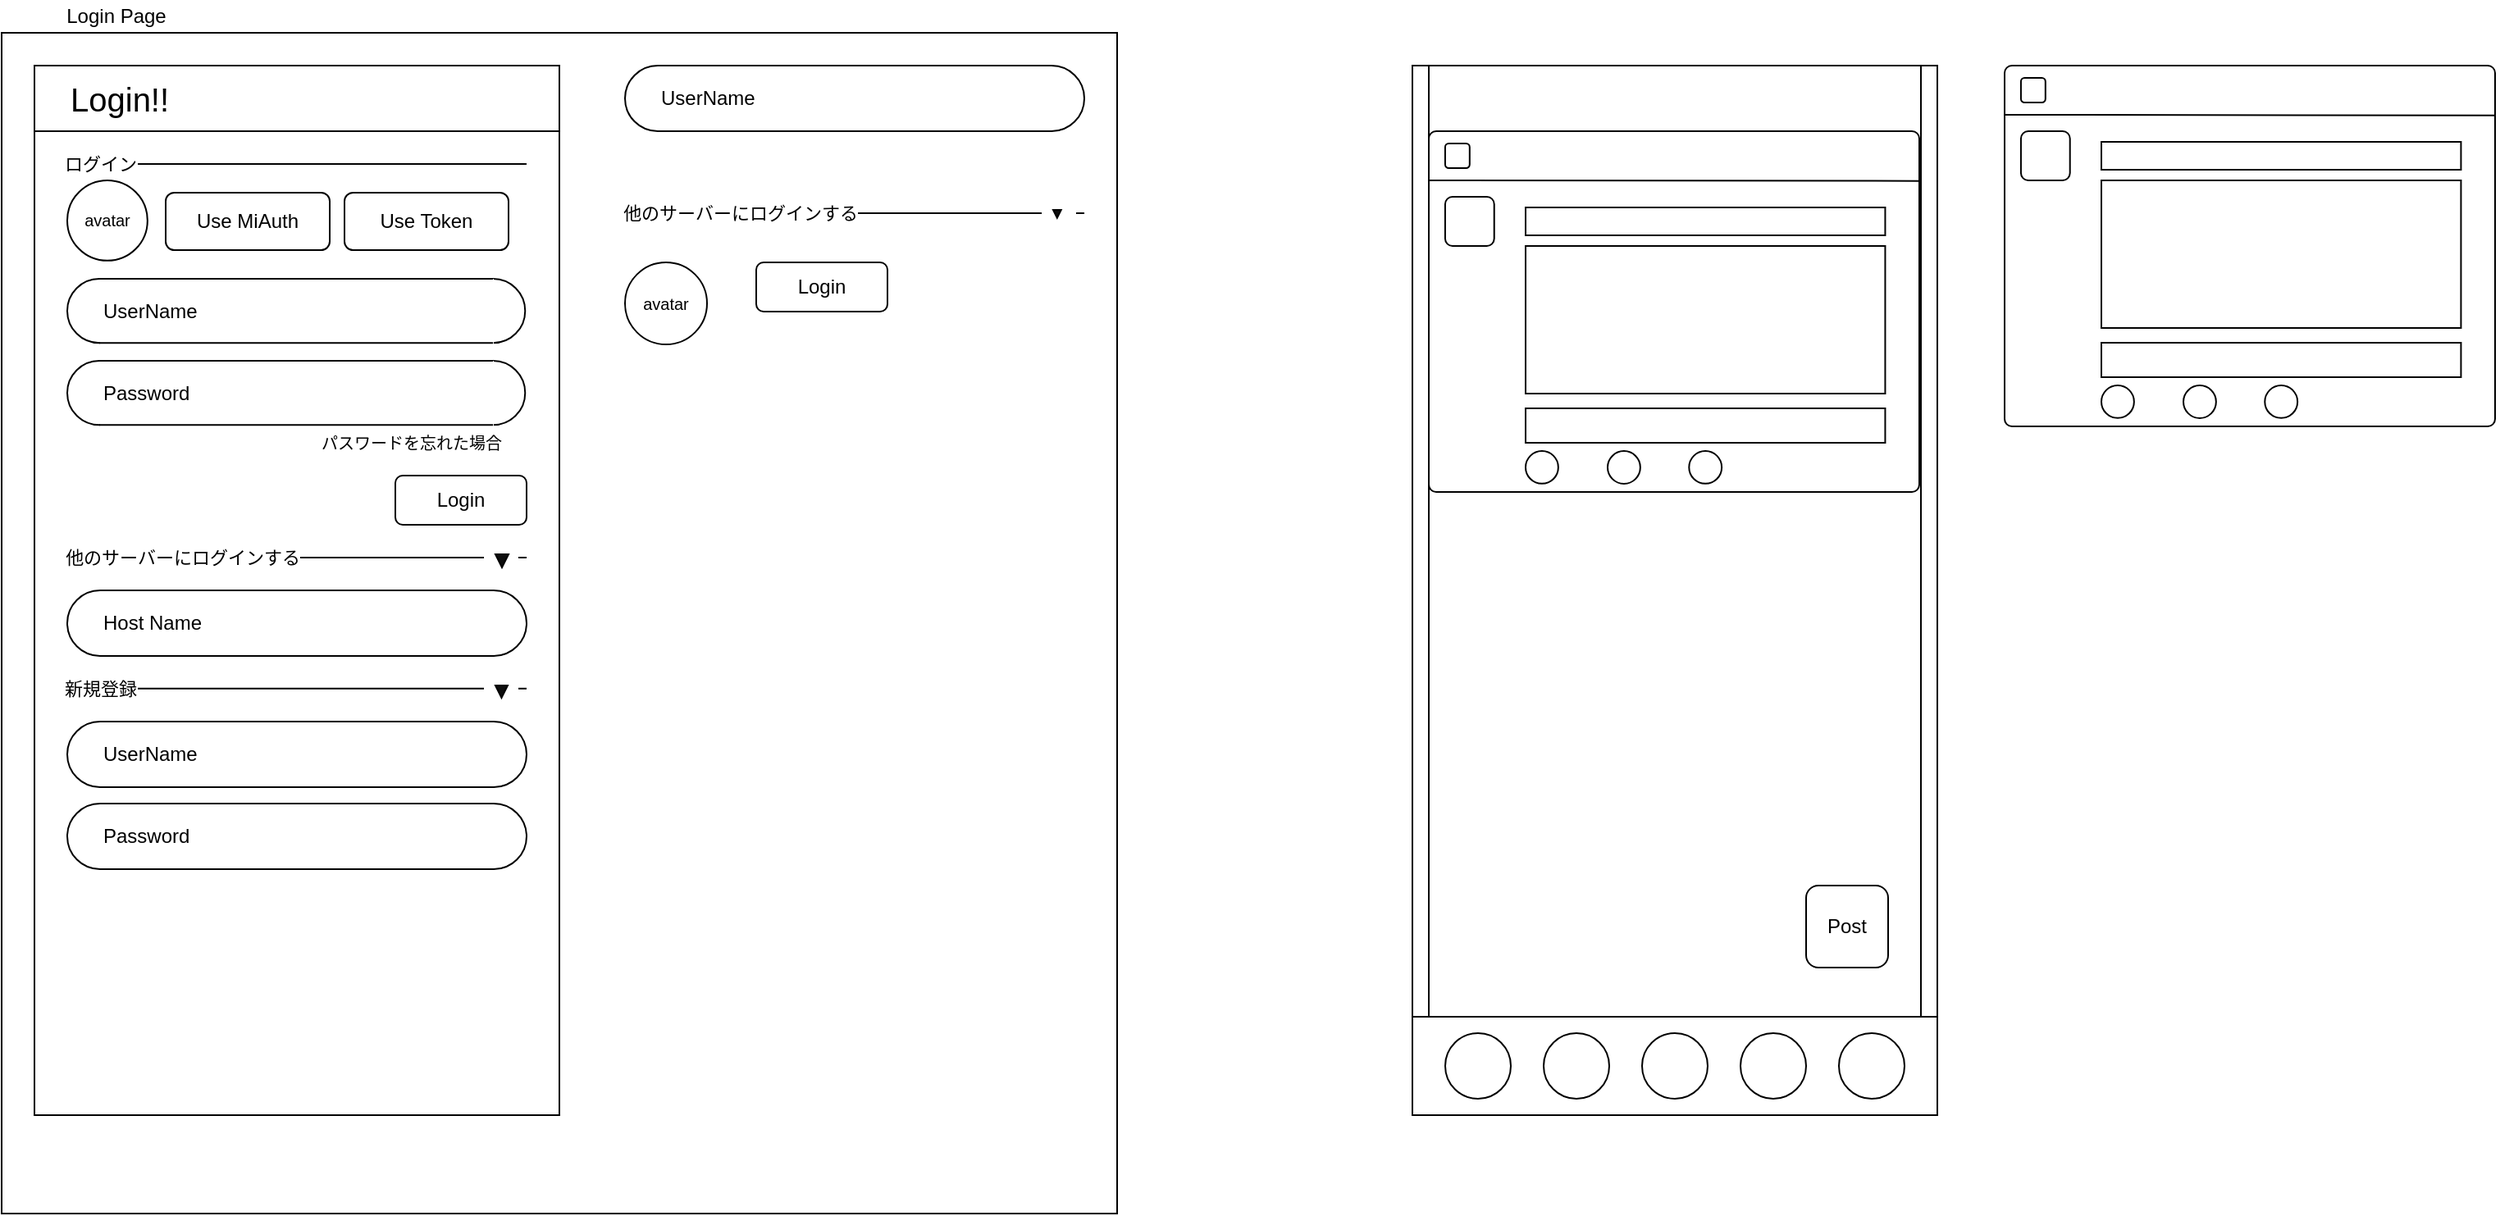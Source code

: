 <mxfile version="21.6.9" type="github">
  <diagram name="ページ1" id="SOHhejZyNRdWDJggEWoD">
    <mxGraphModel dx="1399" dy="755" grid="1" gridSize="10" guides="1" tooltips="1" connect="1" arrows="1" fold="1" page="1" pageScale="1" pageWidth="827" pageHeight="1169" math="0" shadow="0">
      <root>
        <mxCell id="0" />
        <mxCell id="1" parent="0" />
        <mxCell id="P9PMvwIWn8hjvj230zZY-265" value="" style="rounded=0;whiteSpace=wrap;html=1;fillColor=none;" vertex="1" parent="1">
          <mxGeometry x="20" y="20" width="680" height="720" as="geometry" />
        </mxCell>
        <mxCell id="P9PMvwIWn8hjvj230zZY-56" value="" style="rounded=0;whiteSpace=wrap;html=1;fillColor=none;" vertex="1" parent="1">
          <mxGeometry x="40" y="40" width="320" height="640" as="geometry" />
        </mxCell>
        <mxCell id="P9PMvwIWn8hjvj230zZY-92" value="" style="rounded=0;whiteSpace=wrap;html=1;fillColor=none;" vertex="1" parent="1">
          <mxGeometry x="40" y="40" width="320" height="40" as="geometry" />
        </mxCell>
        <mxCell id="P9PMvwIWn8hjvj230zZY-91" value="Login!!" style="text;html=1;strokeColor=none;fillColor=none;align=left;verticalAlign=middle;whiteSpace=wrap;rounded=0;fontSize=20;" vertex="1" parent="1">
          <mxGeometry x="60" y="40" width="260" height="40" as="geometry" />
        </mxCell>
        <mxCell id="P9PMvwIWn8hjvj230zZY-205" value="Login" style="rounded=1;whiteSpace=wrap;html=1;" vertex="1" parent="1">
          <mxGeometry x="480" y="160" width="80" height="30" as="geometry" />
        </mxCell>
        <mxCell id="P9PMvwIWn8hjvj230zZY-220" value="avatar" style="ellipse;whiteSpace=wrap;html=1;aspect=fixed;fontSize=10;" vertex="1" parent="1">
          <mxGeometry x="400" y="160" width="50" height="50" as="geometry" />
        </mxCell>
        <mxCell id="P9PMvwIWn8hjvj230zZY-228" value="" style="group" vertex="1" connectable="0" parent="1">
          <mxGeometry x="60" y="340" width="280" height="58" as="geometry" />
        </mxCell>
        <mxCell id="P9PMvwIWn8hjvj230zZY-61" value="" style="group" vertex="1" connectable="0" parent="P9PMvwIWn8hjvj230zZY-228">
          <mxGeometry y="10" width="280" height="50" as="geometry" />
        </mxCell>
        <mxCell id="P9PMvwIWn8hjvj230zZY-223" value="" style="group" vertex="1" connectable="0" parent="P9PMvwIWn8hjvj230zZY-61">
          <mxGeometry y="10" width="280" height="40" as="geometry" />
        </mxCell>
        <mxCell id="P9PMvwIWn8hjvj230zZY-63" value="" style="ellipse;whiteSpace=wrap;html=1;aspect=fixed;container=0;" vertex="1" parent="P9PMvwIWn8hjvj230zZY-223">
          <mxGeometry width="40" height="40" as="geometry" />
        </mxCell>
        <mxCell id="P9PMvwIWn8hjvj230zZY-64" value="" style="ellipse;whiteSpace=wrap;html=1;aspect=fixed;container=0;" vertex="1" parent="P9PMvwIWn8hjvj230zZY-223">
          <mxGeometry x="240" width="40" height="40" as="geometry" />
        </mxCell>
        <mxCell id="P9PMvwIWn8hjvj230zZY-65" value="Host Name" style="rounded=0;whiteSpace=wrap;html=1;strokeColor=none;container=0;align=left;" vertex="1" parent="P9PMvwIWn8hjvj230zZY-223">
          <mxGeometry x="20" width="240" height="40" as="geometry" />
        </mxCell>
        <mxCell id="P9PMvwIWn8hjvj230zZY-66" value="" style="endArrow=none;html=1;rounded=0;entryX=0.5;entryY=0;entryDx=0;entryDy=0;exitX=0.5;exitY=0;exitDx=0;exitDy=0;" edge="1" parent="P9PMvwIWn8hjvj230zZY-223" source="P9PMvwIWn8hjvj230zZY-63" target="P9PMvwIWn8hjvj230zZY-64">
          <mxGeometry width="50" height="50" relative="1" as="geometry">
            <mxPoint x="280" y="190" as="sourcePoint" />
            <mxPoint x="330" y="140" as="targetPoint" />
          </mxGeometry>
        </mxCell>
        <mxCell id="P9PMvwIWn8hjvj230zZY-67" value="" style="endArrow=none;html=1;rounded=0;entryX=0.5;entryY=1;entryDx=0;entryDy=0;exitX=0.5;exitY=1;exitDx=0;exitDy=0;" edge="1" parent="P9PMvwIWn8hjvj230zZY-223" source="P9PMvwIWn8hjvj230zZY-63" target="P9PMvwIWn8hjvj230zZY-64">
          <mxGeometry width="50" height="50" relative="1" as="geometry">
            <mxPoint x="180" y="270" as="sourcePoint" />
            <mxPoint x="230" y="220" as="targetPoint" />
          </mxGeometry>
        </mxCell>
        <mxCell id="P9PMvwIWn8hjvj230zZY-224" value="" style="endArrow=none;html=1;rounded=0;" edge="1" parent="P9PMvwIWn8hjvj230zZY-228">
          <mxGeometry width="50" height="50" relative="1" as="geometry">
            <mxPoint as="sourcePoint" />
            <mxPoint x="254" as="targetPoint" />
          </mxGeometry>
        </mxCell>
        <mxCell id="P9PMvwIWn8hjvj230zZY-225" value="他のサーバーにログインする" style="edgeLabel;html=1;align=center;verticalAlign=middle;resizable=0;points=[];" vertex="1" connectable="0" parent="P9PMvwIWn8hjvj230zZY-224">
          <mxGeometry x="-0.805" relative="1" as="geometry">
            <mxPoint x="45" as="offset" />
          </mxGeometry>
        </mxCell>
        <mxCell id="P9PMvwIWn8hjvj230zZY-226" value="" style="triangle;whiteSpace=wrap;html=1;rotation=90;fillColor=#0D0D0D;aspect=fixed;" vertex="1" parent="P9PMvwIWn8hjvj230zZY-228">
          <mxGeometry x="261" y="-2" width="8" height="8" as="geometry" />
        </mxCell>
        <mxCell id="P9PMvwIWn8hjvj230zZY-227" value="" style="endArrow=none;html=1;rounded=0;" edge="1" parent="P9PMvwIWn8hjvj230zZY-228">
          <mxGeometry width="50" height="50" relative="1" as="geometry">
            <mxPoint x="275" as="sourcePoint" />
            <mxPoint x="280" as="targetPoint" />
          </mxGeometry>
        </mxCell>
        <mxCell id="P9PMvwIWn8hjvj230zZY-237" value="" style="endArrow=none;html=1;rounded=0;" edge="1" parent="1">
          <mxGeometry width="50" height="50" relative="1" as="geometry">
            <mxPoint x="400" y="510" as="sourcePoint" />
            <mxPoint x="400" y="510" as="targetPoint" />
          </mxGeometry>
        </mxCell>
        <mxCell id="P9PMvwIWn8hjvj230zZY-229" value="" style="endArrow=none;html=1;rounded=0;" edge="1" parent="1">
          <mxGeometry width="50" height="50" relative="1" as="geometry">
            <mxPoint x="60" y="419.889" as="sourcePoint" />
            <mxPoint x="314" y="419.889" as="targetPoint" />
          </mxGeometry>
        </mxCell>
        <mxCell id="P9PMvwIWn8hjvj230zZY-230" value="新規登録" style="edgeLabel;html=1;align=center;verticalAlign=middle;resizable=0;points=[];" vertex="1" connectable="0" parent="P9PMvwIWn8hjvj230zZY-229">
          <mxGeometry x="-0.805" relative="1" as="geometry">
            <mxPoint x="-5" as="offset" />
          </mxGeometry>
        </mxCell>
        <mxCell id="P9PMvwIWn8hjvj230zZY-231" value="" style="triangle;whiteSpace=wrap;html=1;rotation=90;fillColor=#0D0D0D;aspect=fixed;" vertex="1" parent="1">
          <mxGeometry x="321" y="418" width="7.462" height="7.462" as="geometry" />
        </mxCell>
        <mxCell id="P9PMvwIWn8hjvj230zZY-232" value="" style="endArrow=none;html=1;rounded=0;" edge="1" parent="1">
          <mxGeometry width="50" height="50" relative="1" as="geometry">
            <mxPoint x="335" y="419.889" as="sourcePoint" />
            <mxPoint x="340" y="419.889" as="targetPoint" />
          </mxGeometry>
        </mxCell>
        <mxCell id="P9PMvwIWn8hjvj230zZY-247" value="" style="group;align=left;" vertex="1" connectable="0" parent="1">
          <mxGeometry x="60" y="480" width="280" height="60" as="geometry" />
        </mxCell>
        <mxCell id="P9PMvwIWn8hjvj230zZY-248" value="" style="endArrow=none;html=1;rounded=0;" edge="1" parent="P9PMvwIWn8hjvj230zZY-247">
          <mxGeometry width="50" height="50" relative="1" as="geometry">
            <mxPoint as="sourcePoint" />
            <mxPoint as="targetPoint" />
          </mxGeometry>
        </mxCell>
        <mxCell id="P9PMvwIWn8hjvj230zZY-249" value="" style="ellipse;whiteSpace=wrap;html=1;aspect=fixed;container=0;" vertex="1" parent="P9PMvwIWn8hjvj230zZY-247">
          <mxGeometry y="10" width="40" height="40" as="geometry" />
        </mxCell>
        <mxCell id="P9PMvwIWn8hjvj230zZY-250" value="" style="ellipse;whiteSpace=wrap;html=1;aspect=fixed;container=0;" vertex="1" parent="P9PMvwIWn8hjvj230zZY-247">
          <mxGeometry x="240" y="10" width="40" height="40" as="geometry" />
        </mxCell>
        <mxCell id="P9PMvwIWn8hjvj230zZY-251" value="Password" style="rounded=0;whiteSpace=wrap;html=1;strokeColor=none;container=0;align=left;" vertex="1" parent="P9PMvwIWn8hjvj230zZY-247">
          <mxGeometry x="20" y="10" width="240" height="40" as="geometry" />
        </mxCell>
        <mxCell id="P9PMvwIWn8hjvj230zZY-252" value="" style="endArrow=none;html=1;rounded=0;entryX=0.5;entryY=0;entryDx=0;entryDy=0;exitX=0.5;exitY=0;exitDx=0;exitDy=0;" edge="1" parent="P9PMvwIWn8hjvj230zZY-247" source="P9PMvwIWn8hjvj230zZY-249" target="P9PMvwIWn8hjvj230zZY-250">
          <mxGeometry width="50" height="50" relative="1" as="geometry">
            <mxPoint x="280" y="200" as="sourcePoint" />
            <mxPoint x="330" y="150" as="targetPoint" />
          </mxGeometry>
        </mxCell>
        <mxCell id="P9PMvwIWn8hjvj230zZY-253" value="" style="endArrow=none;html=1;rounded=0;entryX=0.5;entryY=1;entryDx=0;entryDy=0;exitX=0.5;exitY=1;exitDx=0;exitDy=0;" edge="1" parent="P9PMvwIWn8hjvj230zZY-247" source="P9PMvwIWn8hjvj230zZY-249" target="P9PMvwIWn8hjvj230zZY-250">
          <mxGeometry width="50" height="50" relative="1" as="geometry">
            <mxPoint x="180" y="280" as="sourcePoint" />
            <mxPoint x="230" y="230" as="targetPoint" />
          </mxGeometry>
        </mxCell>
        <mxCell id="P9PMvwIWn8hjvj230zZY-254" value="" style="group;align=left;" vertex="1" connectable="0" parent="1">
          <mxGeometry x="60" y="430" width="280" height="60" as="geometry" />
        </mxCell>
        <mxCell id="P9PMvwIWn8hjvj230zZY-255" value="" style="endArrow=none;html=1;rounded=0;" edge="1" parent="P9PMvwIWn8hjvj230zZY-254">
          <mxGeometry width="50" height="50" relative="1" as="geometry">
            <mxPoint as="sourcePoint" />
            <mxPoint as="targetPoint" />
          </mxGeometry>
        </mxCell>
        <mxCell id="P9PMvwIWn8hjvj230zZY-256" value="" style="ellipse;whiteSpace=wrap;html=1;aspect=fixed;container=0;" vertex="1" parent="P9PMvwIWn8hjvj230zZY-254">
          <mxGeometry y="10" width="40" height="40" as="geometry" />
        </mxCell>
        <mxCell id="P9PMvwIWn8hjvj230zZY-257" value="" style="ellipse;whiteSpace=wrap;html=1;aspect=fixed;container=0;" vertex="1" parent="P9PMvwIWn8hjvj230zZY-254">
          <mxGeometry x="240" y="10" width="40" height="40" as="geometry" />
        </mxCell>
        <mxCell id="P9PMvwIWn8hjvj230zZY-258" value="UserName" style="rounded=0;whiteSpace=wrap;html=1;strokeColor=none;container=0;align=left;" vertex="1" parent="P9PMvwIWn8hjvj230zZY-254">
          <mxGeometry x="20" y="10" width="240" height="40" as="geometry" />
        </mxCell>
        <mxCell id="P9PMvwIWn8hjvj230zZY-259" value="" style="endArrow=none;html=1;rounded=0;entryX=0.5;entryY=0;entryDx=0;entryDy=0;exitX=0.5;exitY=0;exitDx=0;exitDy=0;" edge="1" parent="P9PMvwIWn8hjvj230zZY-254" source="P9PMvwIWn8hjvj230zZY-256" target="P9PMvwIWn8hjvj230zZY-257">
          <mxGeometry width="50" height="50" relative="1" as="geometry">
            <mxPoint x="280" y="200" as="sourcePoint" />
            <mxPoint x="330" y="150" as="targetPoint" />
          </mxGeometry>
        </mxCell>
        <mxCell id="P9PMvwIWn8hjvj230zZY-260" value="" style="endArrow=none;html=1;rounded=0;entryX=0.5;entryY=1;entryDx=0;entryDy=0;exitX=0.5;exitY=1;exitDx=0;exitDy=0;" edge="1" parent="P9PMvwIWn8hjvj230zZY-254" source="P9PMvwIWn8hjvj230zZY-256" target="P9PMvwIWn8hjvj230zZY-257">
          <mxGeometry width="50" height="50" relative="1" as="geometry">
            <mxPoint x="180" y="280" as="sourcePoint" />
            <mxPoint x="230" y="230" as="targetPoint" />
          </mxGeometry>
        </mxCell>
        <mxCell id="P9PMvwIWn8hjvj230zZY-261" value="" style="group" vertex="1" connectable="0" parent="1">
          <mxGeometry x="400" y="120" width="280" height="20" as="geometry" />
        </mxCell>
        <mxCell id="P9PMvwIWn8hjvj230zZY-216" value="" style="endArrow=none;html=1;rounded=0;" edge="1" parent="P9PMvwIWn8hjvj230zZY-261">
          <mxGeometry width="50" height="50" relative="1" as="geometry">
            <mxPoint y="10" as="sourcePoint" />
            <mxPoint x="254" y="10" as="targetPoint" />
          </mxGeometry>
        </mxCell>
        <mxCell id="P9PMvwIWn8hjvj230zZY-217" value="他のサーバーにログインする" style="edgeLabel;html=1;align=center;verticalAlign=middle;resizable=0;points=[];" vertex="1" connectable="0" parent="P9PMvwIWn8hjvj230zZY-216">
          <mxGeometry x="-0.805" y="-1" relative="1" as="geometry">
            <mxPoint x="45" y="-1" as="offset" />
          </mxGeometry>
        </mxCell>
        <mxCell id="P9PMvwIWn8hjvj230zZY-218" value="" style="triangle;whiteSpace=wrap;html=1;rotation=90;fillColor=#0D0D0D;aspect=fixed;" vertex="1" parent="P9PMvwIWn8hjvj230zZY-261">
          <mxGeometry x="261" y="8" width="4.848" height="4.848" as="geometry" />
        </mxCell>
        <mxCell id="P9PMvwIWn8hjvj230zZY-219" value="" style="endArrow=none;html=1;rounded=0;" edge="1" parent="P9PMvwIWn8hjvj230zZY-261">
          <mxGeometry width="50" height="50" relative="1" as="geometry">
            <mxPoint x="275" y="10" as="sourcePoint" />
            <mxPoint x="280" y="10" as="targetPoint" />
          </mxGeometry>
        </mxCell>
        <mxCell id="P9PMvwIWn8hjvj230zZY-155" value="" style="endArrow=none;html=1;rounded=0;" edge="1" parent="1">
          <mxGeometry width="50" height="50" relative="1" as="geometry">
            <mxPoint x="400" y="30" as="sourcePoint" />
            <mxPoint x="400" y="30" as="targetPoint" />
          </mxGeometry>
        </mxCell>
        <mxCell id="P9PMvwIWn8hjvj230zZY-264" value="" style="group" vertex="1" connectable="0" parent="1">
          <mxGeometry x="400" y="40" width="280" height="40" as="geometry" />
        </mxCell>
        <mxCell id="P9PMvwIWn8hjvj230zZY-156" value="" style="ellipse;whiteSpace=wrap;html=1;aspect=fixed;container=0;" vertex="1" parent="P9PMvwIWn8hjvj230zZY-264">
          <mxGeometry width="40" height="40" as="geometry" />
        </mxCell>
        <mxCell id="P9PMvwIWn8hjvj230zZY-157" value="" style="ellipse;whiteSpace=wrap;html=1;aspect=fixed;container=0;" vertex="1" parent="P9PMvwIWn8hjvj230zZY-264">
          <mxGeometry x="240" width="40" height="40" as="geometry" />
        </mxCell>
        <mxCell id="P9PMvwIWn8hjvj230zZY-158" value="UserName" style="rounded=0;whiteSpace=wrap;html=1;strokeColor=none;container=0;align=left;" vertex="1" parent="P9PMvwIWn8hjvj230zZY-264">
          <mxGeometry x="20" width="240" height="40" as="geometry" />
        </mxCell>
        <mxCell id="P9PMvwIWn8hjvj230zZY-159" value="" style="endArrow=none;html=1;rounded=0;entryX=0.5;entryY=0;entryDx=0;entryDy=0;exitX=0.5;exitY=0;exitDx=0;exitDy=0;" edge="1" parent="P9PMvwIWn8hjvj230zZY-264" source="P9PMvwIWn8hjvj230zZY-156" target="P9PMvwIWn8hjvj230zZY-157">
          <mxGeometry width="50" height="50" relative="1" as="geometry">
            <mxPoint x="280" y="190" as="sourcePoint" />
            <mxPoint x="330" y="140" as="targetPoint" />
          </mxGeometry>
        </mxCell>
        <mxCell id="P9PMvwIWn8hjvj230zZY-160" value="" style="endArrow=none;html=1;rounded=0;entryX=0.5;entryY=1;entryDx=0;entryDy=0;exitX=0.5;exitY=1;exitDx=0;exitDy=0;" edge="1" parent="P9PMvwIWn8hjvj230zZY-264" source="P9PMvwIWn8hjvj230zZY-156" target="P9PMvwIWn8hjvj230zZY-157">
          <mxGeometry width="50" height="50" relative="1" as="geometry">
            <mxPoint x="180" y="270" as="sourcePoint" />
            <mxPoint x="230" y="220" as="targetPoint" />
          </mxGeometry>
        </mxCell>
        <mxCell id="P9PMvwIWn8hjvj230zZY-42" value="" style="group" vertex="1" connectable="0" parent="1">
          <mxGeometry x="60" y="210" width="280" height="50.0" as="geometry" />
        </mxCell>
        <mxCell id="P9PMvwIWn8hjvj230zZY-43" value="" style="endArrow=none;html=1;rounded=0;" edge="1" parent="P9PMvwIWn8hjvj230zZY-42">
          <mxGeometry width="50" height="50" relative="1" as="geometry">
            <mxPoint as="sourcePoint" />
            <mxPoint as="targetPoint" />
          </mxGeometry>
        </mxCell>
        <mxCell id="P9PMvwIWn8hjvj230zZY-44" value="" style="ellipse;whiteSpace=wrap;html=1;aspect=fixed;container=0;" vertex="1" parent="P9PMvwIWn8hjvj230zZY-42">
          <mxGeometry y="10.0" width="39.13" height="39.13" as="geometry" />
        </mxCell>
        <mxCell id="P9PMvwIWn8hjvj230zZY-45" value="" style="ellipse;whiteSpace=wrap;html=1;aspect=fixed;container=0;" vertex="1" parent="P9PMvwIWn8hjvj230zZY-42">
          <mxGeometry x="240" y="10.0" width="39.13" height="39.13" as="geometry" />
        </mxCell>
        <mxCell id="P9PMvwIWn8hjvj230zZY-46" value="&lt;span style=&quot;background-color: initial;&quot;&gt;Password&lt;/span&gt;" style="rounded=0;whiteSpace=wrap;html=1;strokeColor=none;container=0;align=left;" vertex="1" parent="P9PMvwIWn8hjvj230zZY-42">
          <mxGeometry x="20" y="10.0" width="240" height="40.0" as="geometry" />
        </mxCell>
        <mxCell id="P9PMvwIWn8hjvj230zZY-47" value="" style="endArrow=none;html=1;rounded=0;entryX=0.5;entryY=0;entryDx=0;entryDy=0;exitX=0.5;exitY=0;exitDx=0;exitDy=0;" edge="1" parent="P9PMvwIWn8hjvj230zZY-42" source="P9PMvwIWn8hjvj230zZY-44" target="P9PMvwIWn8hjvj230zZY-45">
          <mxGeometry width="50" height="50" relative="1" as="geometry">
            <mxPoint x="280" y="200.0" as="sourcePoint" />
            <mxPoint x="330" y="150" as="targetPoint" />
          </mxGeometry>
        </mxCell>
        <mxCell id="P9PMvwIWn8hjvj230zZY-48" value="" style="endArrow=none;html=1;rounded=0;entryX=0.5;entryY=1;entryDx=0;entryDy=0;exitX=0.5;exitY=1;exitDx=0;exitDy=0;" edge="1" parent="P9PMvwIWn8hjvj230zZY-42" source="P9PMvwIWn8hjvj230zZY-44" target="P9PMvwIWn8hjvj230zZY-45">
          <mxGeometry width="50" height="50" relative="1" as="geometry">
            <mxPoint x="180" y="280.0" as="sourcePoint" />
            <mxPoint x="230" y="230.0" as="targetPoint" />
          </mxGeometry>
        </mxCell>
        <mxCell id="P9PMvwIWn8hjvj230zZY-49" value="" style="group;align=left;" vertex="1" connectable="0" parent="1">
          <mxGeometry x="60" y="160.0" width="280" height="60.0" as="geometry" />
        </mxCell>
        <mxCell id="P9PMvwIWn8hjvj230zZY-50" value="" style="endArrow=none;html=1;rounded=0;" edge="1" parent="P9PMvwIWn8hjvj230zZY-49">
          <mxGeometry width="50" height="50" relative="1" as="geometry">
            <mxPoint as="sourcePoint" />
            <mxPoint as="targetPoint" />
          </mxGeometry>
        </mxCell>
        <mxCell id="P9PMvwIWn8hjvj230zZY-51" value="" style="ellipse;whiteSpace=wrap;html=1;aspect=fixed;container=0;" vertex="1" parent="P9PMvwIWn8hjvj230zZY-49">
          <mxGeometry y="10.0" width="39.13" height="39.13" as="geometry" />
        </mxCell>
        <mxCell id="P9PMvwIWn8hjvj230zZY-52" value="" style="ellipse;whiteSpace=wrap;html=1;aspect=fixed;container=0;" vertex="1" parent="P9PMvwIWn8hjvj230zZY-49">
          <mxGeometry x="240" y="10.0" width="39.13" height="39.13" as="geometry" />
        </mxCell>
        <mxCell id="P9PMvwIWn8hjvj230zZY-53" value="UserName" style="rounded=0;whiteSpace=wrap;html=1;strokeColor=none;container=0;align=left;" vertex="1" parent="P9PMvwIWn8hjvj230zZY-49">
          <mxGeometry x="20" y="10.0" width="240" height="40.0" as="geometry" />
        </mxCell>
        <mxCell id="P9PMvwIWn8hjvj230zZY-54" value="" style="endArrow=none;html=1;rounded=0;entryX=0.5;entryY=0;entryDx=0;entryDy=0;exitX=0.5;exitY=0;exitDx=0;exitDy=0;" edge="1" parent="P9PMvwIWn8hjvj230zZY-49" source="P9PMvwIWn8hjvj230zZY-51" target="P9PMvwIWn8hjvj230zZY-52">
          <mxGeometry width="50" height="50" relative="1" as="geometry">
            <mxPoint x="280" y="200.0" as="sourcePoint" />
            <mxPoint x="330" y="150" as="targetPoint" />
          </mxGeometry>
        </mxCell>
        <mxCell id="P9PMvwIWn8hjvj230zZY-55" value="" style="endArrow=none;html=1;rounded=0;entryX=0.5;entryY=1;entryDx=0;entryDy=0;exitX=0.5;exitY=1;exitDx=0;exitDy=0;" edge="1" parent="P9PMvwIWn8hjvj230zZY-49" source="P9PMvwIWn8hjvj230zZY-51" target="P9PMvwIWn8hjvj230zZY-52">
          <mxGeometry width="50" height="50" relative="1" as="geometry">
            <mxPoint x="180" y="280.0" as="sourcePoint" />
            <mxPoint x="230" y="230.0" as="targetPoint" />
          </mxGeometry>
        </mxCell>
        <mxCell id="P9PMvwIWn8hjvj230zZY-77" value="avatar" style="ellipse;whiteSpace=wrap;html=1;aspect=fixed;fontSize=10;" vertex="1" parent="1">
          <mxGeometry x="60" y="110" width="48.913" height="48.913" as="geometry" />
        </mxCell>
        <mxCell id="P9PMvwIWn8hjvj230zZY-79" value="Use MiAuth" style="rounded=1;whiteSpace=wrap;html=1;" vertex="1" parent="1">
          <mxGeometry x="120" y="117.5" width="100" height="35.0" as="geometry" />
        </mxCell>
        <mxCell id="P9PMvwIWn8hjvj230zZY-82" value="Use Token" style="rounded=1;whiteSpace=wrap;html=1;" vertex="1" parent="1">
          <mxGeometry x="229" y="117.5" width="100" height="35.0" as="geometry" />
        </mxCell>
        <mxCell id="P9PMvwIWn8hjvj230zZY-87" value="パスワードを忘れた場合" style="text;html=1;strokeColor=none;fillColor=none;align=center;verticalAlign=middle;whiteSpace=wrap;rounded=0;fontSize=10;" vertex="1" parent="1">
          <mxGeometry x="200" y="260.0" width="140" height="20.0" as="geometry" />
        </mxCell>
        <mxCell id="P9PMvwIWn8hjvj230zZY-101" value="Login" style="rounded=1;whiteSpace=wrap;html=1;" vertex="1" parent="1">
          <mxGeometry x="260" y="290.0" width="80" height="30.0" as="geometry" />
        </mxCell>
        <mxCell id="P9PMvwIWn8hjvj230zZY-119" value="" style="endArrow=none;html=1;rounded=0;endSize=6;startSize=6;" edge="1" parent="1">
          <mxGeometry width="50" height="50" relative="1" as="geometry">
            <mxPoint x="60" y="100" as="sourcePoint" />
            <mxPoint x="340" y="100" as="targetPoint" />
          </mxGeometry>
        </mxCell>
        <mxCell id="P9PMvwIWn8hjvj230zZY-120" value="ログイン&lt;br&gt;" style="edgeLabel;html=1;align=center;verticalAlign=middle;resizable=0;points=[];" vertex="1" connectable="0" parent="P9PMvwIWn8hjvj230zZY-119">
          <mxGeometry x="-0.83" relative="1" as="geometry">
            <mxPoint x="-4" as="offset" />
          </mxGeometry>
        </mxCell>
        <mxCell id="P9PMvwIWn8hjvj230zZY-266" value="Login Page" style="text;html=1;strokeColor=none;fillColor=none;align=center;verticalAlign=middle;whiteSpace=wrap;rounded=0;" vertex="1" parent="1">
          <mxGeometry x="20" width="140" height="20" as="geometry" />
        </mxCell>
        <mxCell id="P9PMvwIWn8hjvj230zZY-267" value="" style="rounded=0;whiteSpace=wrap;html=1;fillColor=none;" vertex="1" parent="1">
          <mxGeometry x="880" y="40" width="320" height="640" as="geometry" />
        </mxCell>
        <mxCell id="P9PMvwIWn8hjvj230zZY-268" value="" style="rounded=0;whiteSpace=wrap;html=1;fillColor=none;" vertex="1" parent="1">
          <mxGeometry x="880" y="620" width="320" height="60" as="geometry" />
        </mxCell>
        <mxCell id="P9PMvwIWn8hjvj230zZY-269" value="" style="ellipse;whiteSpace=wrap;html=1;aspect=fixed;" vertex="1" parent="1">
          <mxGeometry x="960" y="630" width="40" height="40" as="geometry" />
        </mxCell>
        <mxCell id="P9PMvwIWn8hjvj230zZY-270" value="" style="ellipse;whiteSpace=wrap;html=1;aspect=fixed;" vertex="1" parent="1">
          <mxGeometry x="1020" y="630" width="40" height="40" as="geometry" />
        </mxCell>
        <mxCell id="P9PMvwIWn8hjvj230zZY-271" value="" style="ellipse;whiteSpace=wrap;html=1;aspect=fixed;" vertex="1" parent="1">
          <mxGeometry x="1080" y="630" width="40" height="40" as="geometry" />
        </mxCell>
        <mxCell id="P9PMvwIWn8hjvj230zZY-272" value="" style="ellipse;whiteSpace=wrap;html=1;aspect=fixed;" vertex="1" parent="1">
          <mxGeometry x="1140" y="630" width="40" height="40" as="geometry" />
        </mxCell>
        <mxCell id="P9PMvwIWn8hjvj230zZY-273" value="" style="ellipse;whiteSpace=wrap;html=1;aspect=fixed;" vertex="1" parent="1">
          <mxGeometry x="900" y="630" width="40" height="40" as="geometry" />
        </mxCell>
        <mxCell id="P9PMvwIWn8hjvj230zZY-275" value="" style="rounded=0;whiteSpace=wrap;html=1;fillColor=none;" vertex="1" parent="1">
          <mxGeometry x="890" y="40" width="300" height="580" as="geometry" />
        </mxCell>
        <mxCell id="P9PMvwIWn8hjvj230zZY-274" value="Post" style="rounded=1;whiteSpace=wrap;html=1;" vertex="1" parent="1">
          <mxGeometry x="1120" y="540" width="50" height="50" as="geometry" />
        </mxCell>
        <mxCell id="P9PMvwIWn8hjvj230zZY-359" value="" style="group" vertex="1" connectable="0" parent="1">
          <mxGeometry x="1241" y="40" width="299" height="220" as="geometry" />
        </mxCell>
        <mxCell id="P9PMvwIWn8hjvj230zZY-278" value="" style="rounded=1;whiteSpace=wrap;html=1;" vertex="1" parent="P9PMvwIWn8hjvj230zZY-359">
          <mxGeometry y="190" width="299" height="30" as="geometry" />
        </mxCell>
        <mxCell id="P9PMvwIWn8hjvj230zZY-276" value="" style="rounded=1;whiteSpace=wrap;html=1;" vertex="1" parent="P9PMvwIWn8hjvj230zZY-359">
          <mxGeometry width="299" height="30" as="geometry" />
        </mxCell>
        <mxCell id="P9PMvwIWn8hjvj230zZY-277" value="" style="rounded=0;whiteSpace=wrap;html=1;strokeColor=none;" vertex="1" parent="P9PMvwIWn8hjvj230zZY-359">
          <mxGeometry y="10" width="299" height="190" as="geometry" />
        </mxCell>
        <mxCell id="P9PMvwIWn8hjvj230zZY-281" value="" style="endArrow=none;html=1;rounded=0;entryX=1;entryY=0.25;entryDx=0;entryDy=0;exitX=1;exitY=0.75;exitDx=0;exitDy=0;" edge="1" parent="P9PMvwIWn8hjvj230zZY-359" source="P9PMvwIWn8hjvj230zZY-278" target="P9PMvwIWn8hjvj230zZY-276">
          <mxGeometry width="50" height="50" relative="1" as="geometry">
            <mxPoint x="209.253" y="370" as="sourcePoint" />
            <mxPoint x="259.075" y="320" as="targetPoint" />
          </mxGeometry>
        </mxCell>
        <mxCell id="P9PMvwIWn8hjvj230zZY-282" value="" style="endArrow=none;html=1;rounded=0;entryX=0;entryY=0.25;entryDx=0;entryDy=0;exitX=0;exitY=0.75;exitDx=0;exitDy=0;" edge="1" parent="P9PMvwIWn8hjvj230zZY-359" source="P9PMvwIWn8hjvj230zZY-278" target="P9PMvwIWn8hjvj230zZY-276">
          <mxGeometry width="50" height="50" relative="1" as="geometry">
            <mxPoint x="-39.858" y="150" as="sourcePoint" />
            <mxPoint x="9.964" y="100" as="targetPoint" />
          </mxGeometry>
        </mxCell>
        <mxCell id="P9PMvwIWn8hjvj230zZY-285" value="" style="rounded=1;whiteSpace=wrap;html=1;" vertex="1" parent="P9PMvwIWn8hjvj230zZY-359">
          <mxGeometry x="9.964" y="40" width="29.893" height="30" as="geometry" />
        </mxCell>
        <mxCell id="P9PMvwIWn8hjvj230zZY-286" value="" style="rounded=1;whiteSpace=wrap;html=1;" vertex="1" parent="P9PMvwIWn8hjvj230zZY-359">
          <mxGeometry x="9.964" y="7.5" width="14.947" height="15" as="geometry" />
        </mxCell>
        <mxCell id="P9PMvwIWn8hjvj230zZY-287" value="" style="endArrow=none;html=1;rounded=0;exitX=1.001;exitY=0.107;exitDx=0;exitDy=0;exitPerimeter=0;" edge="1" parent="P9PMvwIWn8hjvj230zZY-359" source="P9PMvwIWn8hjvj230zZY-277">
          <mxGeometry width="50" height="50" relative="1" as="geometry">
            <mxPoint x="279.004" y="30" as="sourcePoint" />
            <mxPoint y="30" as="targetPoint" />
          </mxGeometry>
        </mxCell>
        <mxCell id="P9PMvwIWn8hjvj230zZY-290" value="" style="rounded=0;whiteSpace=wrap;html=1;" vertex="1" parent="P9PMvwIWn8hjvj230zZY-359">
          <mxGeometry x="59.002" y="46.5" width="219.217" height="17" as="geometry" />
        </mxCell>
        <mxCell id="P9PMvwIWn8hjvj230zZY-291" value="" style="rounded=0;whiteSpace=wrap;html=1;" vertex="1" parent="P9PMvwIWn8hjvj230zZY-359">
          <mxGeometry x="59.002" y="70" width="219.217" height="90" as="geometry" />
        </mxCell>
        <mxCell id="P9PMvwIWn8hjvj230zZY-292" value="" style="rounded=0;whiteSpace=wrap;html=1;" vertex="1" parent="P9PMvwIWn8hjvj230zZY-359">
          <mxGeometry x="59.002" y="169" width="219.217" height="21" as="geometry" />
        </mxCell>
        <mxCell id="P9PMvwIWn8hjvj230zZY-293" value="" style="ellipse;whiteSpace=wrap;html=1;aspect=fixed;" vertex="1" parent="P9PMvwIWn8hjvj230zZY-359">
          <mxGeometry x="59.002" y="195" width="19.929" height="19.929" as="geometry" />
        </mxCell>
        <mxCell id="P9PMvwIWn8hjvj230zZY-294" value="" style="ellipse;whiteSpace=wrap;html=1;aspect=fixed;" vertex="1" parent="P9PMvwIWn8hjvj230zZY-359">
          <mxGeometry x="109.0" y="195.04" width="19.929" height="19.929" as="geometry" />
        </mxCell>
        <mxCell id="P9PMvwIWn8hjvj230zZY-295" value="" style="ellipse;whiteSpace=wrap;html=1;aspect=fixed;" vertex="1" parent="P9PMvwIWn8hjvj230zZY-359">
          <mxGeometry x="158.646" y="195" width="19.929" height="19.929" as="geometry" />
        </mxCell>
        <mxCell id="P9PMvwIWn8hjvj230zZY-360" value="" style="group" vertex="1" connectable="0" parent="1">
          <mxGeometry x="890" y="80" width="299" height="220" as="geometry" />
        </mxCell>
        <mxCell id="P9PMvwIWn8hjvj230zZY-361" value="" style="rounded=1;whiteSpace=wrap;html=1;" vertex="1" parent="P9PMvwIWn8hjvj230zZY-360">
          <mxGeometry y="190" width="299" height="30" as="geometry" />
        </mxCell>
        <mxCell id="P9PMvwIWn8hjvj230zZY-362" value="" style="rounded=1;whiteSpace=wrap;html=1;" vertex="1" parent="P9PMvwIWn8hjvj230zZY-360">
          <mxGeometry width="299" height="30" as="geometry" />
        </mxCell>
        <mxCell id="P9PMvwIWn8hjvj230zZY-363" value="" style="rounded=0;whiteSpace=wrap;html=1;strokeColor=none;" vertex="1" parent="P9PMvwIWn8hjvj230zZY-360">
          <mxGeometry y="10" width="299" height="190" as="geometry" />
        </mxCell>
        <mxCell id="P9PMvwIWn8hjvj230zZY-364" value="" style="endArrow=none;html=1;rounded=0;entryX=1;entryY=0.25;entryDx=0;entryDy=0;exitX=1;exitY=0.75;exitDx=0;exitDy=0;" edge="1" parent="P9PMvwIWn8hjvj230zZY-360" source="P9PMvwIWn8hjvj230zZY-361" target="P9PMvwIWn8hjvj230zZY-362">
          <mxGeometry width="50" height="50" relative="1" as="geometry">
            <mxPoint x="209.253" y="370" as="sourcePoint" />
            <mxPoint x="259.075" y="320" as="targetPoint" />
          </mxGeometry>
        </mxCell>
        <mxCell id="P9PMvwIWn8hjvj230zZY-365" value="" style="endArrow=none;html=1;rounded=0;entryX=0;entryY=0.25;entryDx=0;entryDy=0;exitX=0;exitY=0.75;exitDx=0;exitDy=0;" edge="1" parent="P9PMvwIWn8hjvj230zZY-360" source="P9PMvwIWn8hjvj230zZY-361" target="P9PMvwIWn8hjvj230zZY-362">
          <mxGeometry width="50" height="50" relative="1" as="geometry">
            <mxPoint x="-39.858" y="150" as="sourcePoint" />
            <mxPoint x="9.964" y="100" as="targetPoint" />
          </mxGeometry>
        </mxCell>
        <mxCell id="P9PMvwIWn8hjvj230zZY-366" value="" style="rounded=1;whiteSpace=wrap;html=1;" vertex="1" parent="P9PMvwIWn8hjvj230zZY-360">
          <mxGeometry x="9.964" y="40" width="29.893" height="30" as="geometry" />
        </mxCell>
        <mxCell id="P9PMvwIWn8hjvj230zZY-367" value="" style="rounded=1;whiteSpace=wrap;html=1;" vertex="1" parent="P9PMvwIWn8hjvj230zZY-360">
          <mxGeometry x="9.964" y="7.5" width="14.947" height="15" as="geometry" />
        </mxCell>
        <mxCell id="P9PMvwIWn8hjvj230zZY-368" value="" style="endArrow=none;html=1;rounded=0;exitX=1.001;exitY=0.107;exitDx=0;exitDy=0;exitPerimeter=0;" edge="1" parent="P9PMvwIWn8hjvj230zZY-360" source="P9PMvwIWn8hjvj230zZY-363">
          <mxGeometry width="50" height="50" relative="1" as="geometry">
            <mxPoint x="279.004" y="30" as="sourcePoint" />
            <mxPoint y="30" as="targetPoint" />
          </mxGeometry>
        </mxCell>
        <mxCell id="P9PMvwIWn8hjvj230zZY-369" value="" style="rounded=0;whiteSpace=wrap;html=1;" vertex="1" parent="P9PMvwIWn8hjvj230zZY-360">
          <mxGeometry x="59.002" y="46.5" width="219.217" height="17" as="geometry" />
        </mxCell>
        <mxCell id="P9PMvwIWn8hjvj230zZY-370" value="" style="rounded=0;whiteSpace=wrap;html=1;" vertex="1" parent="P9PMvwIWn8hjvj230zZY-360">
          <mxGeometry x="59.002" y="70" width="219.217" height="90" as="geometry" />
        </mxCell>
        <mxCell id="P9PMvwIWn8hjvj230zZY-371" value="" style="rounded=0;whiteSpace=wrap;html=1;" vertex="1" parent="P9PMvwIWn8hjvj230zZY-360">
          <mxGeometry x="59.002" y="169" width="219.217" height="21" as="geometry" />
        </mxCell>
        <mxCell id="P9PMvwIWn8hjvj230zZY-372" value="" style="ellipse;whiteSpace=wrap;html=1;aspect=fixed;" vertex="1" parent="P9PMvwIWn8hjvj230zZY-360">
          <mxGeometry x="59.002" y="195" width="19.929" height="19.929" as="geometry" />
        </mxCell>
        <mxCell id="P9PMvwIWn8hjvj230zZY-373" value="" style="ellipse;whiteSpace=wrap;html=1;aspect=fixed;" vertex="1" parent="P9PMvwIWn8hjvj230zZY-360">
          <mxGeometry x="109.0" y="195.04" width="19.929" height="19.929" as="geometry" />
        </mxCell>
        <mxCell id="P9PMvwIWn8hjvj230zZY-374" value="" style="ellipse;whiteSpace=wrap;html=1;aspect=fixed;" vertex="1" parent="P9PMvwIWn8hjvj230zZY-360">
          <mxGeometry x="158.646" y="195" width="19.929" height="19.929" as="geometry" />
        </mxCell>
      </root>
    </mxGraphModel>
  </diagram>
</mxfile>
